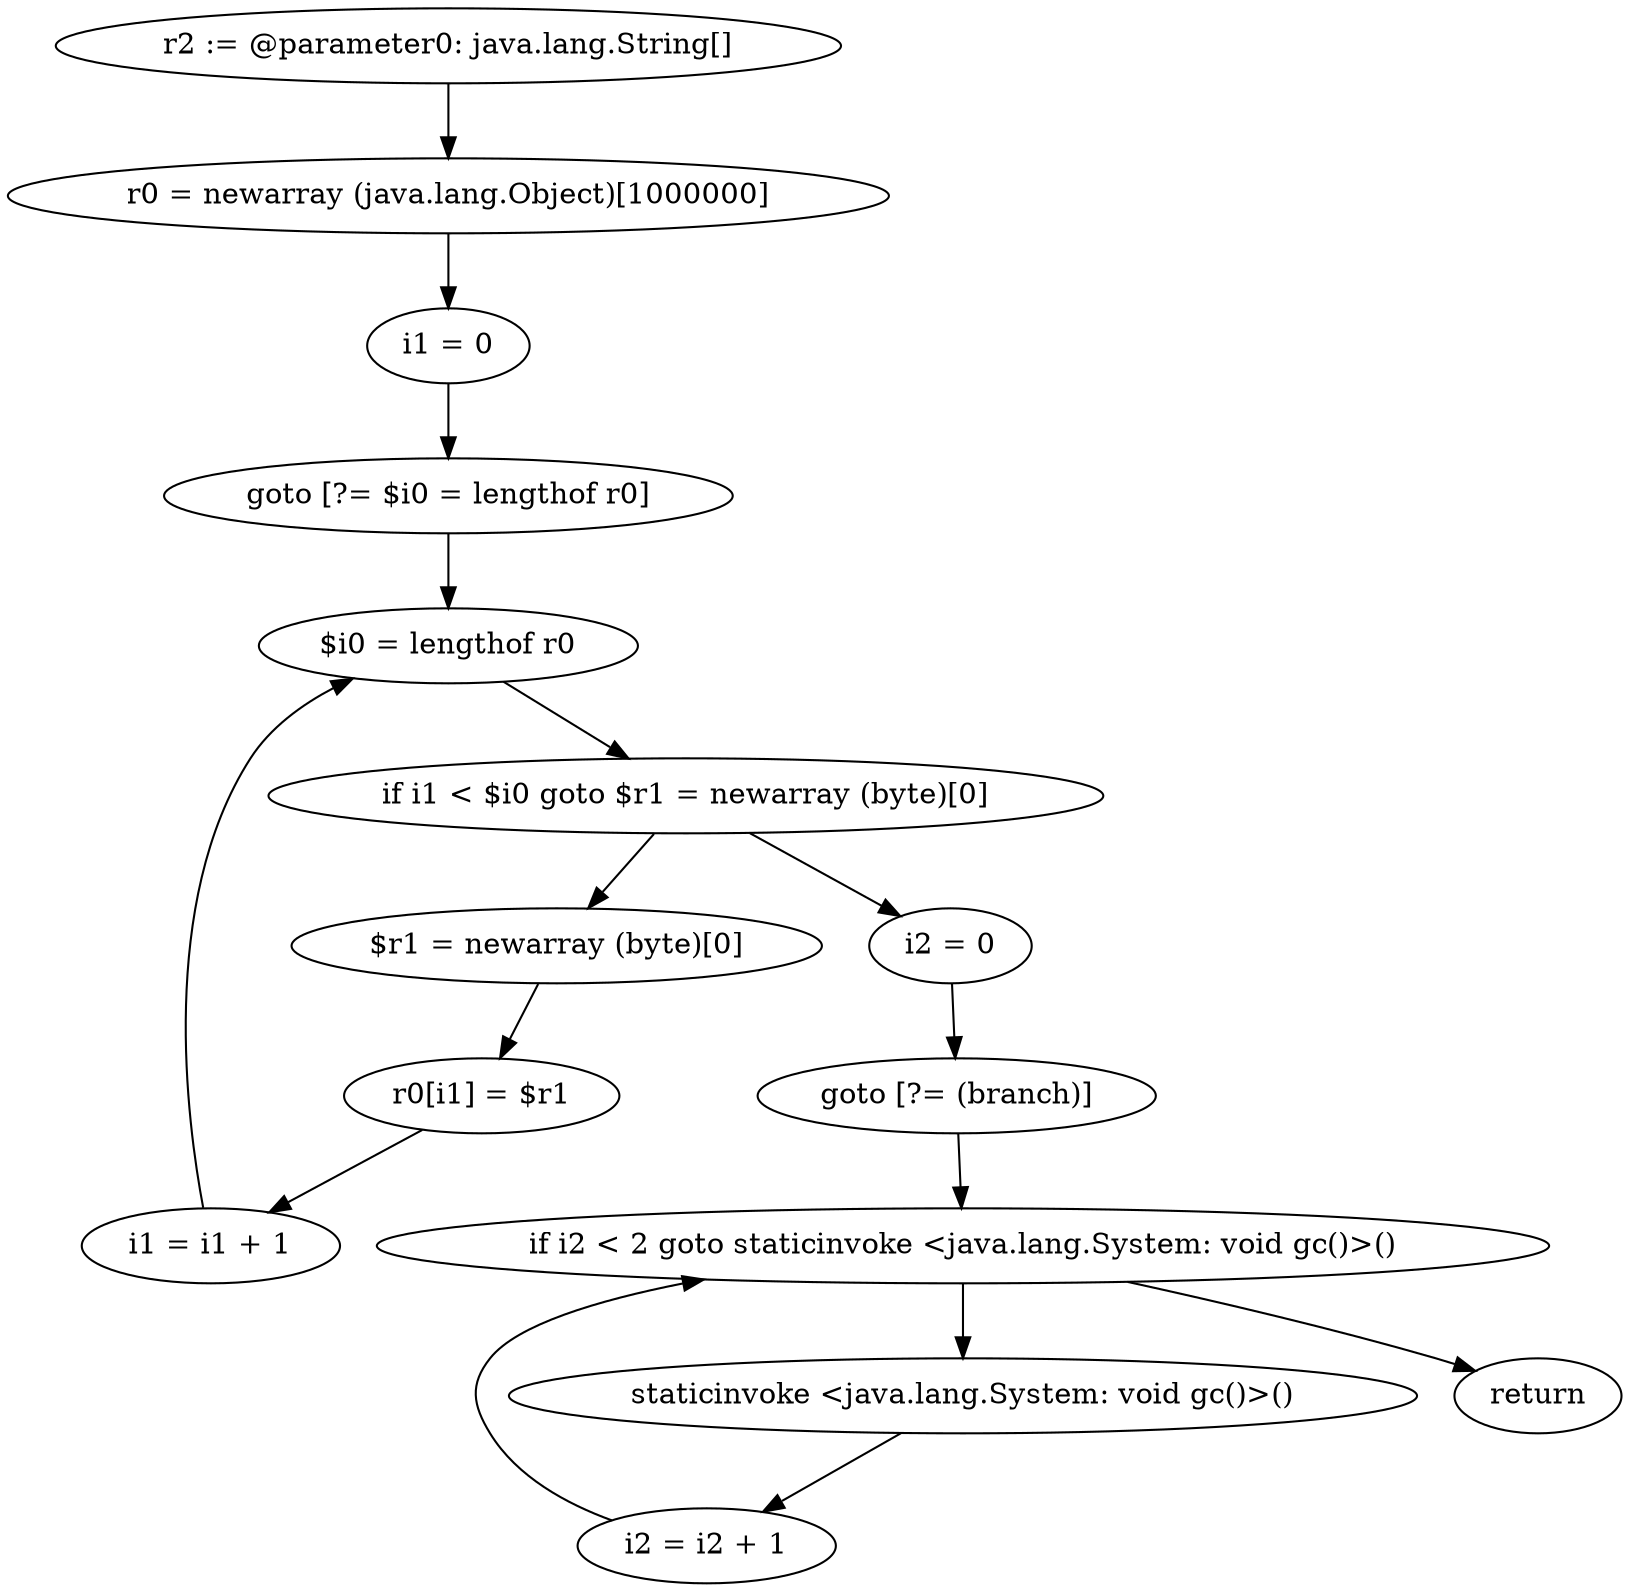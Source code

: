 digraph "unitGraph" {
    "r2 := @parameter0: java.lang.String[]"
    "r0 = newarray (java.lang.Object)[1000000]"
    "i1 = 0"
    "goto [?= $i0 = lengthof r0]"
    "$r1 = newarray (byte)[0]"
    "r0[i1] = $r1"
    "i1 = i1 + 1"
    "$i0 = lengthof r0"
    "if i1 < $i0 goto $r1 = newarray (byte)[0]"
    "i2 = 0"
    "goto [?= (branch)]"
    "staticinvoke <java.lang.System: void gc()>()"
    "i2 = i2 + 1"
    "if i2 < 2 goto staticinvoke <java.lang.System: void gc()>()"
    "return"
    "r2 := @parameter0: java.lang.String[]"->"r0 = newarray (java.lang.Object)[1000000]";
    "r0 = newarray (java.lang.Object)[1000000]"->"i1 = 0";
    "i1 = 0"->"goto [?= $i0 = lengthof r0]";
    "goto [?= $i0 = lengthof r0]"->"$i0 = lengthof r0";
    "$r1 = newarray (byte)[0]"->"r0[i1] = $r1";
    "r0[i1] = $r1"->"i1 = i1 + 1";
    "i1 = i1 + 1"->"$i0 = lengthof r0";
    "$i0 = lengthof r0"->"if i1 < $i0 goto $r1 = newarray (byte)[0]";
    "if i1 < $i0 goto $r1 = newarray (byte)[0]"->"i2 = 0";
    "if i1 < $i0 goto $r1 = newarray (byte)[0]"->"$r1 = newarray (byte)[0]";
    "i2 = 0"->"goto [?= (branch)]";
    "goto [?= (branch)]"->"if i2 < 2 goto staticinvoke <java.lang.System: void gc()>()";
    "staticinvoke <java.lang.System: void gc()>()"->"i2 = i2 + 1";
    "i2 = i2 + 1"->"if i2 < 2 goto staticinvoke <java.lang.System: void gc()>()";
    "if i2 < 2 goto staticinvoke <java.lang.System: void gc()>()"->"return";
    "if i2 < 2 goto staticinvoke <java.lang.System: void gc()>()"->"staticinvoke <java.lang.System: void gc()>()";
}
